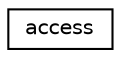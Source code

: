 digraph "Graphical Class Hierarchy"
{
  edge [fontname="Helvetica",fontsize="10",labelfontname="Helvetica",labelfontsize="10"];
  node [fontname="Helvetica",fontsize="10",shape=record];
  rankdir="LR";
  Node1 [label="access",height=0.2,width=0.4,color="black", fillcolor="white", style="filled",URL="$structaccess.html"];
}
